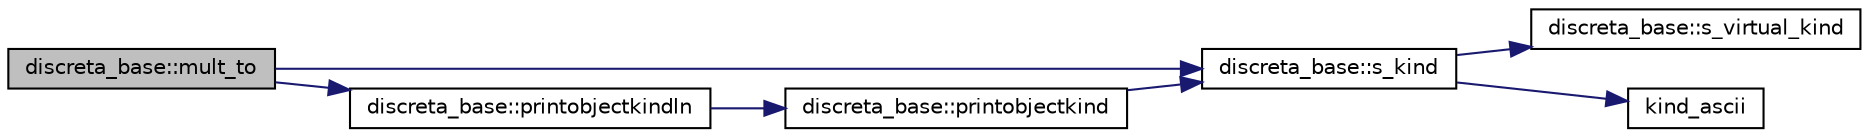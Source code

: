 digraph "discreta_base::mult_to"
{
  edge [fontname="Helvetica",fontsize="10",labelfontname="Helvetica",labelfontsize="10"];
  node [fontname="Helvetica",fontsize="10",shape=record];
  rankdir="LR";
  Node14585 [label="discreta_base::mult_to",height=0.2,width=0.4,color="black", fillcolor="grey75", style="filled", fontcolor="black"];
  Node14585 -> Node14586 [color="midnightblue",fontsize="10",style="solid",fontname="Helvetica"];
  Node14586 [label="discreta_base::s_kind",height=0.2,width=0.4,color="black", fillcolor="white", style="filled",URL="$d7/d71/classdiscreta__base.html#a8a830025c74adbbc3362418a7c2ba157"];
  Node14586 -> Node14587 [color="midnightblue",fontsize="10",style="solid",fontname="Helvetica"];
  Node14587 [label="discreta_base::s_virtual_kind",height=0.2,width=0.4,color="black", fillcolor="white", style="filled",URL="$d7/d71/classdiscreta__base.html#a52778a6d6943a468be083d0785d418fb"];
  Node14586 -> Node14588 [color="midnightblue",fontsize="10",style="solid",fontname="Helvetica"];
  Node14588 [label="kind_ascii",height=0.2,width=0.4,color="black", fillcolor="white", style="filled",URL="$d9/d60/discreta_8h.html#ad0ce825a9f29bc6cec27e1b64cfe27bf"];
  Node14585 -> Node14589 [color="midnightblue",fontsize="10",style="solid",fontname="Helvetica"];
  Node14589 [label="discreta_base::printobjectkindln",height=0.2,width=0.4,color="black", fillcolor="white", style="filled",URL="$d7/d71/classdiscreta__base.html#a677ccc8f392ebedde05e453f8cf59559"];
  Node14589 -> Node14590 [color="midnightblue",fontsize="10",style="solid",fontname="Helvetica"];
  Node14590 [label="discreta_base::printobjectkind",height=0.2,width=0.4,color="black", fillcolor="white", style="filled",URL="$d7/d71/classdiscreta__base.html#aa75a1314aa706909b029664944904231"];
  Node14590 -> Node14586 [color="midnightblue",fontsize="10",style="solid",fontname="Helvetica"];
}
